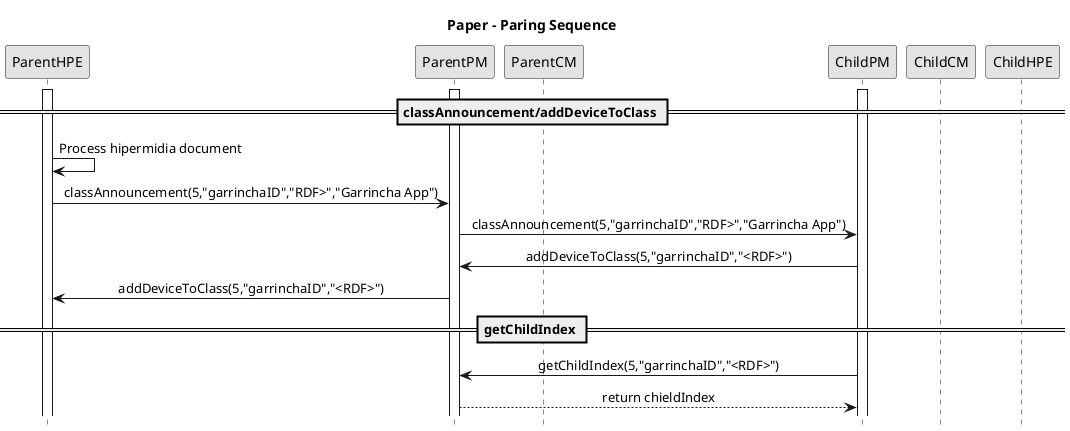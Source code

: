 '''''''''''''''''Begining PLANTUML params''''''''''''''''
@startuml
hide footbox
skinparam monochrome true
skinparam sequenceMessageAlign center

participant ParentHPE
participant ParentPM
participant ParentCM
participant ChildPM
participant ChildCM
participant ChildHPE

'''''''''''''''''Paper - Paring and handling classes variables Sequence''''''''''''''''
title Paper - Paring Sequence
activate ParentHPE
activate ParentPM
activate ChildPM
== classAnnouncement/addDeviceToClass ==
ParentHPE->ParentHPE: Process hipermidia document
ParentHPE->ParentPM: classAnnouncement(5,"garrinchaID","RDF>","Garrincha App")
ParentPM->ChildPM: classAnnouncement(5,"garrinchaID","RDF>","Garrincha App")
ChildPM->ParentPM: addDeviceToClass(5,"garrinchaID","<RDF>")
ParentPM->ParentHPE: addDeviceToClass(5,"garrinchaID","<RDF>")
== getChildIndex ==
ChildPM->ParentPM: getChildIndex(5,"garrinchaID","<RDF>")

ParentPM-->ChildPM: return chieldIndex

'''''''''''''''''Ending PLANTUML params''''''''''''''''
@enduml